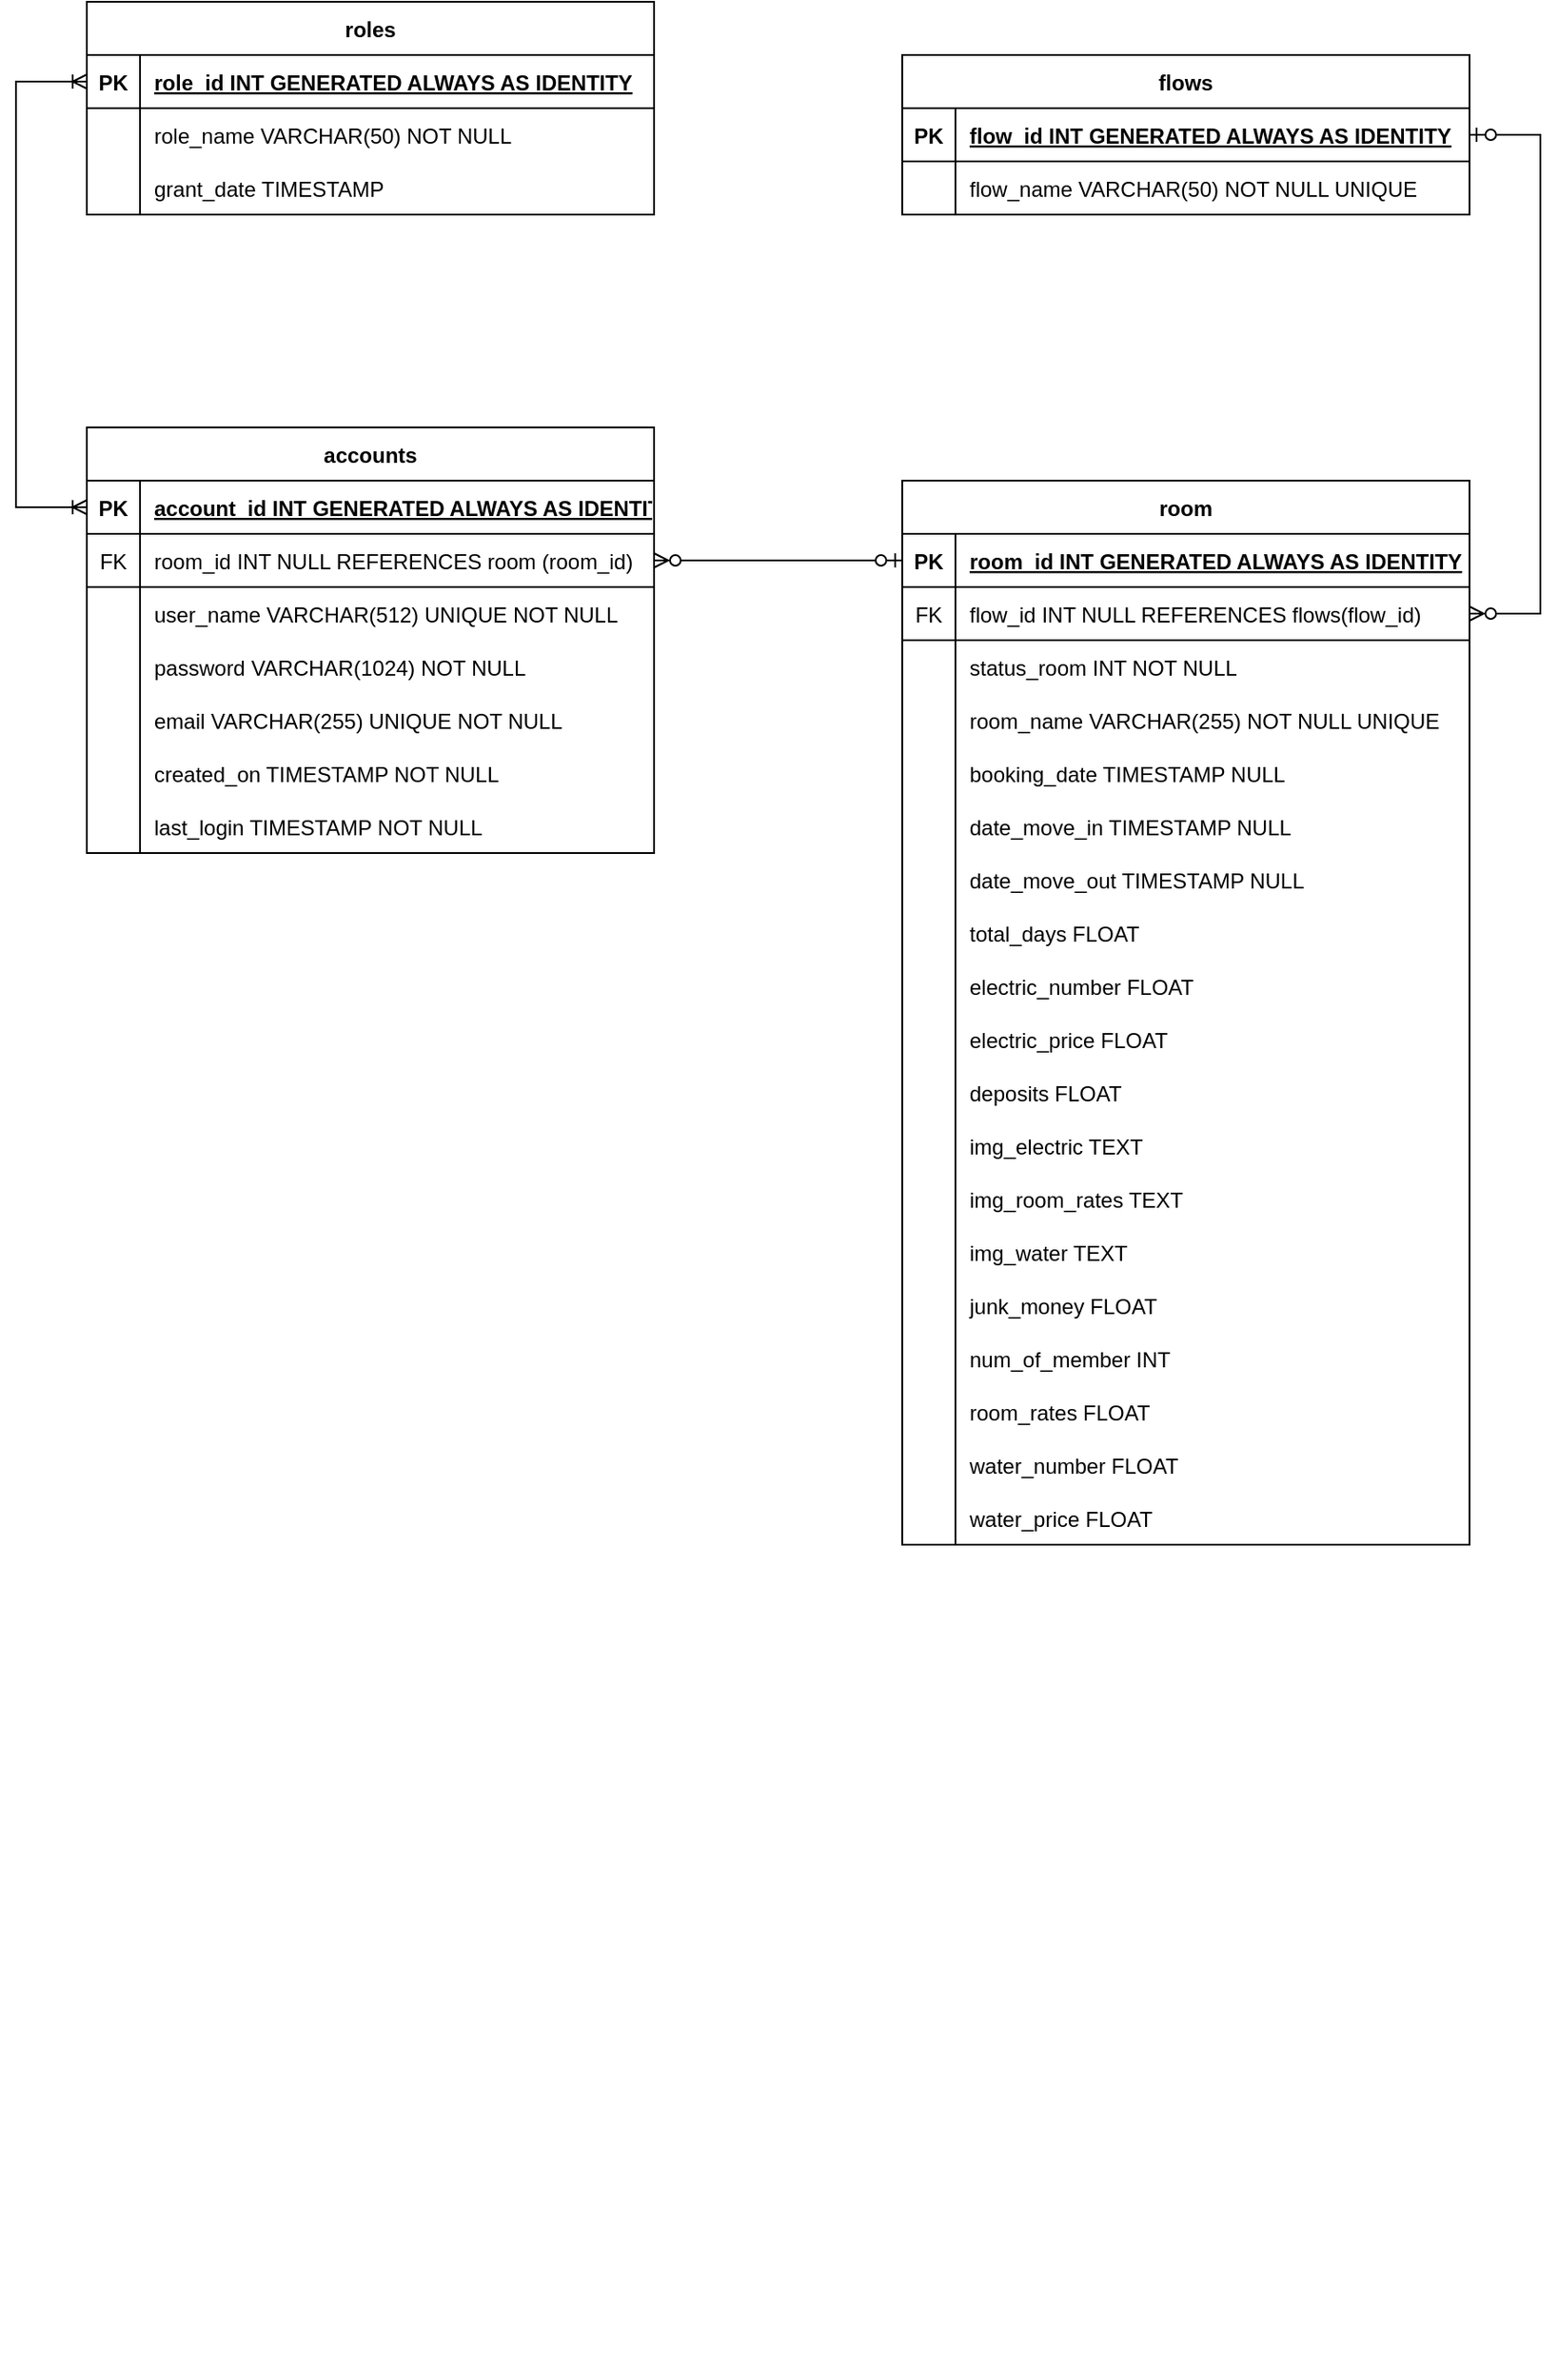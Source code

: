 <mxfile version="21.3.7" type="device" pages="2">
  <diagram name="databases" id="TzAQa-NILu_Yfy1bzgQJ">
    <mxGraphModel dx="2524" dy="1943" grid="1" gridSize="10" guides="1" tooltips="1" connect="1" arrows="1" fold="1" page="1" pageScale="1" pageWidth="850" pageHeight="1100" math="0" shadow="0">
      <root>
        <mxCell id="0" />
        <mxCell id="1" parent="0" />
        <mxCell id="bC0zhjqWyyqO718gE63J-9" value="" style="group" parent="1" vertex="1" connectable="0">
          <mxGeometry x="50" y="-160" width="210" height="430" as="geometry" />
        </mxCell>
        <mxCell id="v7u3kTak3ts7paZ74S9U-122" style="edgeStyle=orthogonalEdgeStyle;rounded=0;orthogonalLoop=1;jettySize=auto;html=1;exitX=0;exitY=0.5;exitDx=0;exitDy=0;startArrow=ERoneToMany;startFill=0;endArrow=ERmandOne;endFill=0;" parent="bC0zhjqWyyqO718gE63J-9" edge="1">
          <mxGeometry relative="1" as="geometry">
            <Array as="points">
              <mxPoint y="45" />
              <mxPoint y="420" />
            </Array>
            <mxPoint x="30" y="45" as="sourcePoint" />
          </mxGeometry>
        </mxCell>
        <mxCell id="n42r113-X6p7kZgY_KuU-107" style="edgeStyle=orthogonalEdgeStyle;rounded=0;orthogonalLoop=1;jettySize=auto;html=1;exitX=0;exitY=0.5;exitDx=0;exitDy=0;endArrow=ERzeroToMany;endFill=0;startArrow=ERzeroToOne;startFill=0;" parent="1" source="n42r113-X6p7kZgY_KuU-29" target="n42r113-X6p7kZgY_KuU-95" edge="1">
          <mxGeometry relative="1" as="geometry" />
        </mxCell>
        <mxCell id="n42r113-X6p7kZgY_KuU-108" value="" style="group" parent="1" vertex="1" connectable="0">
          <mxGeometry x="-340" y="-1070" width="360" height="480" as="geometry" />
        </mxCell>
        <mxCell id="n42r113-X6p7kZgY_KuU-15" value="roles" style="shape=table;startSize=30;container=1;collapsible=1;childLayout=tableLayout;fixedRows=1;rowLines=0;fontStyle=1;align=center;resizeLast=1;" parent="n42r113-X6p7kZgY_KuU-108" vertex="1">
          <mxGeometry x="40" width="320" height="120" as="geometry" />
        </mxCell>
        <mxCell id="n42r113-X6p7kZgY_KuU-16" value="" style="shape=tableRow;horizontal=0;startSize=0;swimlaneHead=0;swimlaneBody=0;fillColor=none;collapsible=0;dropTarget=0;points=[[0,0.5],[1,0.5]];portConstraint=eastwest;strokeColor=inherit;top=0;left=0;right=0;bottom=1;" parent="n42r113-X6p7kZgY_KuU-15" vertex="1">
          <mxGeometry y="30" width="320" height="30" as="geometry" />
        </mxCell>
        <mxCell id="n42r113-X6p7kZgY_KuU-17" value="PK" style="shape=partialRectangle;overflow=hidden;connectable=0;fillColor=none;strokeColor=inherit;top=0;left=0;bottom=0;right=0;fontStyle=1;" parent="n42r113-X6p7kZgY_KuU-16" vertex="1">
          <mxGeometry width="30" height="30" as="geometry">
            <mxRectangle width="30" height="30" as="alternateBounds" />
          </mxGeometry>
        </mxCell>
        <mxCell id="n42r113-X6p7kZgY_KuU-18" value="role_id INT  GENERATED ALWAYS AS IDENTITY" style="shape=partialRectangle;overflow=hidden;connectable=0;fillColor=none;align=left;strokeColor=inherit;top=0;left=0;bottom=0;right=0;spacingLeft=6;fontStyle=5;" parent="n42r113-X6p7kZgY_KuU-16" vertex="1">
          <mxGeometry x="30" width="290" height="30" as="geometry">
            <mxRectangle width="290" height="30" as="alternateBounds" />
          </mxGeometry>
        </mxCell>
        <mxCell id="n42r113-X6p7kZgY_KuU-19" value="" style="shape=tableRow;horizontal=0;startSize=0;swimlaneHead=0;swimlaneBody=0;fillColor=none;collapsible=0;dropTarget=0;points=[[0,0.5],[1,0.5]];portConstraint=eastwest;strokeColor=inherit;top=0;left=0;right=0;bottom=0;" parent="n42r113-X6p7kZgY_KuU-15" vertex="1">
          <mxGeometry y="60" width="320" height="30" as="geometry" />
        </mxCell>
        <mxCell id="n42r113-X6p7kZgY_KuU-20" value="" style="shape=partialRectangle;overflow=hidden;connectable=0;fillColor=none;strokeColor=inherit;top=0;left=0;bottom=0;right=0;" parent="n42r113-X6p7kZgY_KuU-19" vertex="1">
          <mxGeometry width="30" height="30" as="geometry">
            <mxRectangle width="30" height="30" as="alternateBounds" />
          </mxGeometry>
        </mxCell>
        <mxCell id="n42r113-X6p7kZgY_KuU-21" value="role_name VARCHAR(50) NOT NULL" style="shape=partialRectangle;overflow=hidden;connectable=0;fillColor=none;align=left;strokeColor=inherit;top=0;left=0;bottom=0;right=0;spacingLeft=6;" parent="n42r113-X6p7kZgY_KuU-19" vertex="1">
          <mxGeometry x="30" width="290" height="30" as="geometry">
            <mxRectangle width="290" height="30" as="alternateBounds" />
          </mxGeometry>
        </mxCell>
        <mxCell id="n42r113-X6p7kZgY_KuU-22" value="" style="shape=tableRow;horizontal=0;startSize=0;swimlaneHead=0;swimlaneBody=0;fillColor=none;collapsible=0;dropTarget=0;points=[[0,0.5],[1,0.5]];portConstraint=eastwest;strokeColor=inherit;top=0;left=0;right=0;bottom=0;" parent="n42r113-X6p7kZgY_KuU-15" vertex="1">
          <mxGeometry y="90" width="320" height="30" as="geometry" />
        </mxCell>
        <mxCell id="n42r113-X6p7kZgY_KuU-23" value="" style="shape=partialRectangle;overflow=hidden;connectable=0;fillColor=none;strokeColor=inherit;top=0;left=0;bottom=0;right=0;" parent="n42r113-X6p7kZgY_KuU-22" vertex="1">
          <mxGeometry width="30" height="30" as="geometry">
            <mxRectangle width="30" height="30" as="alternateBounds" />
          </mxGeometry>
        </mxCell>
        <mxCell id="n42r113-X6p7kZgY_KuU-24" value="grant_date TIMESTAMP" style="shape=partialRectangle;overflow=hidden;connectable=0;fillColor=none;align=left;strokeColor=inherit;top=0;left=0;bottom=0;right=0;spacingLeft=6;" parent="n42r113-X6p7kZgY_KuU-22" vertex="1">
          <mxGeometry x="30" width="290" height="30" as="geometry">
            <mxRectangle width="290" height="30" as="alternateBounds" />
          </mxGeometry>
        </mxCell>
        <mxCell id="n42r113-X6p7kZgY_KuU-68" value="accounts" style="shape=table;startSize=30;container=1;collapsible=1;childLayout=tableLayout;fixedRows=1;rowLines=0;fontStyle=1;align=center;resizeLast=1;" parent="n42r113-X6p7kZgY_KuU-108" vertex="1">
          <mxGeometry x="40" y="240" width="320" height="240" as="geometry" />
        </mxCell>
        <mxCell id="n42r113-X6p7kZgY_KuU-75" value="" style="shape=tableRow;horizontal=0;startSize=0;swimlaneHead=0;swimlaneBody=0;fillColor=none;collapsible=0;dropTarget=0;points=[[0,0.5],[1,0.5]];portConstraint=eastwest;strokeColor=inherit;top=0;left=0;right=0;bottom=1;" parent="n42r113-X6p7kZgY_KuU-68" vertex="1">
          <mxGeometry y="30" width="320" height="30" as="geometry" />
        </mxCell>
        <mxCell id="n42r113-X6p7kZgY_KuU-76" value="PK" style="shape=partialRectangle;overflow=hidden;connectable=0;fillColor=none;strokeColor=inherit;top=0;left=0;bottom=0;right=0;fontStyle=1;" parent="n42r113-X6p7kZgY_KuU-75" vertex="1">
          <mxGeometry width="30" height="30" as="geometry">
            <mxRectangle width="30" height="30" as="alternateBounds" />
          </mxGeometry>
        </mxCell>
        <mxCell id="n42r113-X6p7kZgY_KuU-77" value="account_id INT  GENERATED ALWAYS AS IDENTITY" style="shape=partialRectangle;overflow=hidden;connectable=0;fillColor=none;align=left;strokeColor=inherit;top=0;left=0;bottom=0;right=0;spacingLeft=6;fontStyle=5;" parent="n42r113-X6p7kZgY_KuU-75" vertex="1">
          <mxGeometry x="30" width="290" height="30" as="geometry">
            <mxRectangle width="290" height="30" as="alternateBounds" />
          </mxGeometry>
        </mxCell>
        <mxCell id="n42r113-X6p7kZgY_KuU-95" value="" style="shape=tableRow;horizontal=0;startSize=0;swimlaneHead=0;swimlaneBody=0;fillColor=none;collapsible=0;dropTarget=0;points=[[0,0.5],[1,0.5]];portConstraint=eastwest;strokeColor=inherit;top=0;left=0;right=0;bottom=1;" parent="n42r113-X6p7kZgY_KuU-68" vertex="1">
          <mxGeometry y="60" width="320" height="30" as="geometry" />
        </mxCell>
        <mxCell id="n42r113-X6p7kZgY_KuU-96" value="FK" style="shape=partialRectangle;overflow=hidden;connectable=0;fillColor=none;strokeColor=inherit;top=0;left=0;bottom=0;right=0;fontStyle=0;" parent="n42r113-X6p7kZgY_KuU-95" vertex="1">
          <mxGeometry width="30" height="30" as="geometry">
            <mxRectangle width="30" height="30" as="alternateBounds" />
          </mxGeometry>
        </mxCell>
        <mxCell id="n42r113-X6p7kZgY_KuU-97" value="room_id INT NULL REFERENCES room (room_id)" style="shape=partialRectangle;overflow=hidden;connectable=0;fillColor=none;align=left;strokeColor=inherit;top=0;left=0;bottom=0;right=0;spacingLeft=6;fontStyle=0;" parent="n42r113-X6p7kZgY_KuU-95" vertex="1">
          <mxGeometry x="30" width="290" height="30" as="geometry">
            <mxRectangle width="290" height="30" as="alternateBounds" />
          </mxGeometry>
        </mxCell>
        <mxCell id="n42r113-X6p7kZgY_KuU-78" value="" style="shape=tableRow;horizontal=0;startSize=0;swimlaneHead=0;swimlaneBody=0;fillColor=none;collapsible=0;dropTarget=0;points=[[0,0.5],[1,0.5]];portConstraint=eastwest;strokeColor=inherit;top=0;left=0;right=0;bottom=0;" parent="n42r113-X6p7kZgY_KuU-68" vertex="1">
          <mxGeometry y="90" width="320" height="30" as="geometry" />
        </mxCell>
        <mxCell id="n42r113-X6p7kZgY_KuU-79" value="" style="shape=partialRectangle;overflow=hidden;connectable=0;fillColor=none;strokeColor=inherit;top=0;left=0;bottom=0;right=0;" parent="n42r113-X6p7kZgY_KuU-78" vertex="1">
          <mxGeometry width="30" height="30" as="geometry">
            <mxRectangle width="30" height="30" as="alternateBounds" />
          </mxGeometry>
        </mxCell>
        <mxCell id="n42r113-X6p7kZgY_KuU-80" value="user_name VARCHAR(512) UNIQUE NOT NULL" style="shape=partialRectangle;overflow=hidden;connectable=0;fillColor=none;align=left;strokeColor=inherit;top=0;left=0;bottom=0;right=0;spacingLeft=6;" parent="n42r113-X6p7kZgY_KuU-78" vertex="1">
          <mxGeometry x="30" width="290" height="30" as="geometry">
            <mxRectangle width="290" height="30" as="alternateBounds" />
          </mxGeometry>
        </mxCell>
        <mxCell id="n42r113-X6p7kZgY_KuU-81" value="" style="shape=tableRow;horizontal=0;startSize=0;swimlaneHead=0;swimlaneBody=0;fillColor=none;collapsible=0;dropTarget=0;points=[[0,0.5],[1,0.5]];portConstraint=eastwest;strokeColor=inherit;top=0;left=0;right=0;bottom=0;" parent="n42r113-X6p7kZgY_KuU-68" vertex="1">
          <mxGeometry y="120" width="320" height="30" as="geometry" />
        </mxCell>
        <mxCell id="n42r113-X6p7kZgY_KuU-82" value="" style="shape=partialRectangle;overflow=hidden;connectable=0;fillColor=none;strokeColor=inherit;top=0;left=0;bottom=0;right=0;" parent="n42r113-X6p7kZgY_KuU-81" vertex="1">
          <mxGeometry width="30" height="30" as="geometry">
            <mxRectangle width="30" height="30" as="alternateBounds" />
          </mxGeometry>
        </mxCell>
        <mxCell id="n42r113-X6p7kZgY_KuU-83" value="password VARCHAR(1024) NOT NULL" style="shape=partialRectangle;overflow=hidden;connectable=0;fillColor=none;align=left;strokeColor=inherit;top=0;left=0;bottom=0;right=0;spacingLeft=6;" parent="n42r113-X6p7kZgY_KuU-81" vertex="1">
          <mxGeometry x="30" width="290" height="30" as="geometry">
            <mxRectangle width="290" height="30" as="alternateBounds" />
          </mxGeometry>
        </mxCell>
        <mxCell id="n42r113-X6p7kZgY_KuU-84" value="" style="shape=tableRow;horizontal=0;startSize=0;swimlaneHead=0;swimlaneBody=0;fillColor=none;collapsible=0;dropTarget=0;points=[[0,0.5],[1,0.5]];portConstraint=eastwest;strokeColor=inherit;top=0;left=0;right=0;bottom=0;" parent="n42r113-X6p7kZgY_KuU-68" vertex="1">
          <mxGeometry y="150" width="320" height="30" as="geometry" />
        </mxCell>
        <mxCell id="n42r113-X6p7kZgY_KuU-85" value="" style="shape=partialRectangle;overflow=hidden;connectable=0;fillColor=none;strokeColor=inherit;top=0;left=0;bottom=0;right=0;" parent="n42r113-X6p7kZgY_KuU-84" vertex="1">
          <mxGeometry width="30" height="30" as="geometry">
            <mxRectangle width="30" height="30" as="alternateBounds" />
          </mxGeometry>
        </mxCell>
        <mxCell id="n42r113-X6p7kZgY_KuU-86" value="email VARCHAR(255) UNIQUE NOT NULL" style="shape=partialRectangle;overflow=hidden;connectable=0;fillColor=none;align=left;strokeColor=inherit;top=0;left=0;bottom=0;right=0;spacingLeft=6;" parent="n42r113-X6p7kZgY_KuU-84" vertex="1">
          <mxGeometry x="30" width="290" height="30" as="geometry">
            <mxRectangle width="290" height="30" as="alternateBounds" />
          </mxGeometry>
        </mxCell>
        <mxCell id="n42r113-X6p7kZgY_KuU-87" value="" style="shape=tableRow;horizontal=0;startSize=0;swimlaneHead=0;swimlaneBody=0;fillColor=none;collapsible=0;dropTarget=0;points=[[0,0.5],[1,0.5]];portConstraint=eastwest;strokeColor=inherit;top=0;left=0;right=0;bottom=0;" parent="n42r113-X6p7kZgY_KuU-68" vertex="1">
          <mxGeometry y="180" width="320" height="30" as="geometry" />
        </mxCell>
        <mxCell id="n42r113-X6p7kZgY_KuU-88" value="" style="shape=partialRectangle;overflow=hidden;connectable=0;fillColor=none;strokeColor=inherit;top=0;left=0;bottom=0;right=0;" parent="n42r113-X6p7kZgY_KuU-87" vertex="1">
          <mxGeometry width="30" height="30" as="geometry">
            <mxRectangle width="30" height="30" as="alternateBounds" />
          </mxGeometry>
        </mxCell>
        <mxCell id="n42r113-X6p7kZgY_KuU-89" value="created_on TIMESTAMP NOT NULL" style="shape=partialRectangle;overflow=hidden;connectable=0;fillColor=none;align=left;strokeColor=inherit;top=0;left=0;bottom=0;right=0;spacingLeft=6;" parent="n42r113-X6p7kZgY_KuU-87" vertex="1">
          <mxGeometry x="30" width="290" height="30" as="geometry">
            <mxRectangle width="290" height="30" as="alternateBounds" />
          </mxGeometry>
        </mxCell>
        <mxCell id="n42r113-X6p7kZgY_KuU-90" value="" style="shape=tableRow;horizontal=0;startSize=0;swimlaneHead=0;swimlaneBody=0;fillColor=none;collapsible=0;dropTarget=0;points=[[0,0.5],[1,0.5]];portConstraint=eastwest;strokeColor=inherit;top=0;left=0;right=0;bottom=0;" parent="n42r113-X6p7kZgY_KuU-68" vertex="1">
          <mxGeometry y="210" width="320" height="30" as="geometry" />
        </mxCell>
        <mxCell id="n42r113-X6p7kZgY_KuU-91" value="" style="shape=partialRectangle;overflow=hidden;connectable=0;fillColor=none;strokeColor=inherit;top=0;left=0;bottom=0;right=0;" parent="n42r113-X6p7kZgY_KuU-90" vertex="1">
          <mxGeometry width="30" height="30" as="geometry">
            <mxRectangle width="30" height="30" as="alternateBounds" />
          </mxGeometry>
        </mxCell>
        <mxCell id="n42r113-X6p7kZgY_KuU-92" value="last_login TIMESTAMP NOT NULL" style="shape=partialRectangle;overflow=hidden;connectable=0;fillColor=none;align=left;strokeColor=inherit;top=0;left=0;bottom=0;right=0;spacingLeft=6;" parent="n42r113-X6p7kZgY_KuU-90" vertex="1">
          <mxGeometry x="30" width="290" height="30" as="geometry">
            <mxRectangle width="290" height="30" as="alternateBounds" />
          </mxGeometry>
        </mxCell>
        <mxCell id="n42r113-X6p7kZgY_KuU-104" style="edgeStyle=orthogonalEdgeStyle;rounded=0;orthogonalLoop=1;jettySize=auto;html=1;exitX=0;exitY=0.5;exitDx=0;exitDy=0;entryX=0;entryY=0.5;entryDx=0;entryDy=0;startArrow=ERoneToMany;startFill=0;endArrow=ERoneToMany;endFill=0;" parent="n42r113-X6p7kZgY_KuU-108" source="n42r113-X6p7kZgY_KuU-16" target="n42r113-X6p7kZgY_KuU-75" edge="1">
          <mxGeometry relative="1" as="geometry">
            <Array as="points">
              <mxPoint y="45" />
              <mxPoint y="285" />
            </Array>
          </mxGeometry>
        </mxCell>
        <mxCell id="n42r113-X6p7kZgY_KuU-111" value="" style="group" parent="1" vertex="1" connectable="0">
          <mxGeometry x="160" y="-1040" width="360" height="690" as="geometry" />
        </mxCell>
        <mxCell id="n42r113-X6p7kZgY_KuU-8" value="flows" style="shape=table;startSize=30;container=1;collapsible=1;childLayout=tableLayout;fixedRows=1;rowLines=0;fontStyle=1;align=center;resizeLast=1;" parent="n42r113-X6p7kZgY_KuU-111" vertex="1">
          <mxGeometry width="320" height="90" as="geometry" />
        </mxCell>
        <mxCell id="n42r113-X6p7kZgY_KuU-9" value="" style="shape=tableRow;horizontal=0;startSize=0;swimlaneHead=0;swimlaneBody=0;fillColor=none;collapsible=0;dropTarget=0;points=[[0,0.5],[1,0.5]];portConstraint=eastwest;strokeColor=inherit;top=0;left=0;right=0;bottom=1;" parent="n42r113-X6p7kZgY_KuU-8" vertex="1">
          <mxGeometry y="30" width="320" height="30" as="geometry" />
        </mxCell>
        <mxCell id="n42r113-X6p7kZgY_KuU-10" value="PK" style="shape=partialRectangle;overflow=hidden;connectable=0;fillColor=none;strokeColor=inherit;top=0;left=0;bottom=0;right=0;fontStyle=1;" parent="n42r113-X6p7kZgY_KuU-9" vertex="1">
          <mxGeometry width="30" height="30" as="geometry">
            <mxRectangle width="30" height="30" as="alternateBounds" />
          </mxGeometry>
        </mxCell>
        <mxCell id="n42r113-X6p7kZgY_KuU-11" value="flow_id INT  GENERATED ALWAYS AS IDENTITY" style="shape=partialRectangle;overflow=hidden;connectable=0;fillColor=none;align=left;strokeColor=inherit;top=0;left=0;bottom=0;right=0;spacingLeft=6;fontStyle=5;" parent="n42r113-X6p7kZgY_KuU-9" vertex="1">
          <mxGeometry x="30" width="290" height="30" as="geometry">
            <mxRectangle width="290" height="30" as="alternateBounds" />
          </mxGeometry>
        </mxCell>
        <mxCell id="n42r113-X6p7kZgY_KuU-12" value="" style="shape=tableRow;horizontal=0;startSize=0;swimlaneHead=0;swimlaneBody=0;fillColor=none;collapsible=0;dropTarget=0;points=[[0,0.5],[1,0.5]];portConstraint=eastwest;strokeColor=inherit;top=0;left=0;right=0;bottom=0;" parent="n42r113-X6p7kZgY_KuU-8" vertex="1">
          <mxGeometry y="60" width="320" height="30" as="geometry" />
        </mxCell>
        <mxCell id="n42r113-X6p7kZgY_KuU-13" value="" style="shape=partialRectangle;overflow=hidden;connectable=0;fillColor=none;strokeColor=inherit;top=0;left=0;bottom=0;right=0;" parent="n42r113-X6p7kZgY_KuU-12" vertex="1">
          <mxGeometry width="30" height="30" as="geometry">
            <mxRectangle width="30" height="30" as="alternateBounds" />
          </mxGeometry>
        </mxCell>
        <mxCell id="n42r113-X6p7kZgY_KuU-14" value="flow_name VARCHAR(50) NOT NULL UNIQUE" style="shape=partialRectangle;overflow=hidden;connectable=0;fillColor=none;align=left;strokeColor=inherit;top=0;left=0;bottom=0;right=0;spacingLeft=6;" parent="n42r113-X6p7kZgY_KuU-12" vertex="1">
          <mxGeometry x="30" width="290" height="30" as="geometry">
            <mxRectangle width="290" height="30" as="alternateBounds" />
          </mxGeometry>
        </mxCell>
        <mxCell id="n42r113-X6p7kZgY_KuU-25" value="room" style="shape=table;startSize=30;container=1;collapsible=1;childLayout=tableLayout;fixedRows=1;rowLines=0;fontStyle=1;align=center;resizeLast=1;" parent="n42r113-X6p7kZgY_KuU-111" vertex="1">
          <mxGeometry y="240" width="320" height="600" as="geometry" />
        </mxCell>
        <mxCell id="n42r113-X6p7kZgY_KuU-29" value="" style="shape=tableRow;horizontal=0;startSize=0;swimlaneHead=0;swimlaneBody=0;fillColor=none;collapsible=0;dropTarget=0;points=[[0,0.5],[1,0.5]];portConstraint=eastwest;strokeColor=inherit;top=0;left=0;right=0;bottom=1;" parent="n42r113-X6p7kZgY_KuU-25" vertex="1">
          <mxGeometry y="30" width="320" height="30" as="geometry" />
        </mxCell>
        <mxCell id="n42r113-X6p7kZgY_KuU-30" value="PK" style="shape=partialRectangle;overflow=hidden;connectable=0;fillColor=none;strokeColor=inherit;top=0;left=0;bottom=0;right=0;fontStyle=1;" parent="n42r113-X6p7kZgY_KuU-29" vertex="1">
          <mxGeometry width="30" height="30" as="geometry">
            <mxRectangle width="30" height="30" as="alternateBounds" />
          </mxGeometry>
        </mxCell>
        <mxCell id="n42r113-X6p7kZgY_KuU-31" value="room_id INT  GENERATED ALWAYS AS IDENTITY" style="shape=partialRectangle;overflow=hidden;connectable=0;fillColor=none;align=left;strokeColor=inherit;top=0;left=0;bottom=0;right=0;spacingLeft=6;fontStyle=5;" parent="n42r113-X6p7kZgY_KuU-29" vertex="1">
          <mxGeometry x="30" width="290" height="30" as="geometry">
            <mxRectangle width="290" height="30" as="alternateBounds" />
          </mxGeometry>
        </mxCell>
        <mxCell id="n42r113-X6p7kZgY_KuU-101" value="" style="shape=tableRow;horizontal=0;startSize=0;swimlaneHead=0;swimlaneBody=0;fillColor=none;collapsible=0;dropTarget=0;points=[[0,0.5],[1,0.5]];portConstraint=eastwest;strokeColor=inherit;top=0;left=0;right=0;bottom=1;" parent="n42r113-X6p7kZgY_KuU-25" vertex="1">
          <mxGeometry y="60" width="320" height="30" as="geometry" />
        </mxCell>
        <mxCell id="n42r113-X6p7kZgY_KuU-102" value="FK" style="shape=partialRectangle;overflow=hidden;connectable=0;fillColor=none;strokeColor=inherit;top=0;left=0;bottom=0;right=0;fontStyle=0;" parent="n42r113-X6p7kZgY_KuU-101" vertex="1">
          <mxGeometry width="30" height="30" as="geometry">
            <mxRectangle width="30" height="30" as="alternateBounds" />
          </mxGeometry>
        </mxCell>
        <mxCell id="n42r113-X6p7kZgY_KuU-103" value="flow_id INT NULL REFERENCES flows(flow_id)" style="shape=partialRectangle;overflow=hidden;connectable=0;fillColor=none;align=left;strokeColor=inherit;top=0;left=0;bottom=0;right=0;spacingLeft=6;fontStyle=0;" parent="n42r113-X6p7kZgY_KuU-101" vertex="1">
          <mxGeometry x="30" width="290" height="30" as="geometry">
            <mxRectangle width="290" height="30" as="alternateBounds" />
          </mxGeometry>
        </mxCell>
        <mxCell id="n42r113-X6p7kZgY_KuU-32" value="" style="shape=tableRow;horizontal=0;startSize=0;swimlaneHead=0;swimlaneBody=0;fillColor=none;collapsible=0;dropTarget=0;points=[[0,0.5],[1,0.5]];portConstraint=eastwest;strokeColor=inherit;top=0;left=0;right=0;bottom=0;" parent="n42r113-X6p7kZgY_KuU-25" vertex="1">
          <mxGeometry y="90" width="320" height="30" as="geometry" />
        </mxCell>
        <mxCell id="n42r113-X6p7kZgY_KuU-33" value="" style="shape=partialRectangle;overflow=hidden;connectable=0;fillColor=none;strokeColor=inherit;top=0;left=0;bottom=0;right=0;" parent="n42r113-X6p7kZgY_KuU-32" vertex="1">
          <mxGeometry width="30" height="30" as="geometry">
            <mxRectangle width="30" height="30" as="alternateBounds" />
          </mxGeometry>
        </mxCell>
        <mxCell id="n42r113-X6p7kZgY_KuU-34" value="status_room INT NOT NULL" style="shape=partialRectangle;overflow=hidden;connectable=0;fillColor=none;align=left;strokeColor=inherit;top=0;left=0;bottom=0;right=0;spacingLeft=6;" parent="n42r113-X6p7kZgY_KuU-32" vertex="1">
          <mxGeometry x="30" width="290" height="30" as="geometry">
            <mxRectangle width="290" height="30" as="alternateBounds" />
          </mxGeometry>
        </mxCell>
        <mxCell id="XamEE2_Ijo0PEIDURvpw-1" value="" style="shape=tableRow;horizontal=0;startSize=0;swimlaneHead=0;swimlaneBody=0;fillColor=none;collapsible=0;dropTarget=0;points=[[0,0.5],[1,0.5]];portConstraint=eastwest;strokeColor=inherit;top=0;left=0;right=0;bottom=0;" parent="n42r113-X6p7kZgY_KuU-25" vertex="1">
          <mxGeometry y="120" width="320" height="30" as="geometry" />
        </mxCell>
        <mxCell id="XamEE2_Ijo0PEIDURvpw-2" value="" style="shape=partialRectangle;overflow=hidden;connectable=0;fillColor=none;strokeColor=inherit;top=0;left=0;bottom=0;right=0;" parent="XamEE2_Ijo0PEIDURvpw-1" vertex="1">
          <mxGeometry width="30" height="30" as="geometry">
            <mxRectangle width="30" height="30" as="alternateBounds" />
          </mxGeometry>
        </mxCell>
        <mxCell id="XamEE2_Ijo0PEIDURvpw-3" value="room_name VARCHAR(255) NOT NULL UNIQUE" style="shape=partialRectangle;overflow=hidden;connectable=0;fillColor=none;align=left;strokeColor=inherit;top=0;left=0;bottom=0;right=0;spacingLeft=6;" parent="XamEE2_Ijo0PEIDURvpw-1" vertex="1">
          <mxGeometry x="30" width="290" height="30" as="geometry">
            <mxRectangle width="290" height="30" as="alternateBounds" />
          </mxGeometry>
        </mxCell>
        <mxCell id="n42r113-X6p7kZgY_KuU-35" value="" style="shape=tableRow;horizontal=0;startSize=0;swimlaneHead=0;swimlaneBody=0;fillColor=none;collapsible=0;dropTarget=0;points=[[0,0.5],[1,0.5]];portConstraint=eastwest;strokeColor=inherit;top=0;left=0;right=0;bottom=0;" parent="n42r113-X6p7kZgY_KuU-25" vertex="1">
          <mxGeometry y="150" width="320" height="30" as="geometry" />
        </mxCell>
        <mxCell id="n42r113-X6p7kZgY_KuU-36" value="" style="shape=partialRectangle;overflow=hidden;connectable=0;fillColor=none;strokeColor=inherit;top=0;left=0;bottom=0;right=0;" parent="n42r113-X6p7kZgY_KuU-35" vertex="1">
          <mxGeometry width="30" height="30" as="geometry">
            <mxRectangle width="30" height="30" as="alternateBounds" />
          </mxGeometry>
        </mxCell>
        <mxCell id="n42r113-X6p7kZgY_KuU-37" value="booking_date TIMESTAMP NULL" style="shape=partialRectangle;overflow=hidden;connectable=0;fillColor=none;align=left;strokeColor=inherit;top=0;left=0;bottom=0;right=0;spacingLeft=6;" parent="n42r113-X6p7kZgY_KuU-35" vertex="1">
          <mxGeometry x="30" width="290" height="30" as="geometry">
            <mxRectangle width="290" height="30" as="alternateBounds" />
          </mxGeometry>
        </mxCell>
        <mxCell id="n42r113-X6p7kZgY_KuU-38" value="" style="shape=tableRow;horizontal=0;startSize=0;swimlaneHead=0;swimlaneBody=0;fillColor=none;collapsible=0;dropTarget=0;points=[[0,0.5],[1,0.5]];portConstraint=eastwest;strokeColor=inherit;top=0;left=0;right=0;bottom=0;" parent="n42r113-X6p7kZgY_KuU-25" vertex="1">
          <mxGeometry y="180" width="320" height="30" as="geometry" />
        </mxCell>
        <mxCell id="n42r113-X6p7kZgY_KuU-39" value="" style="shape=partialRectangle;overflow=hidden;connectable=0;fillColor=none;strokeColor=inherit;top=0;left=0;bottom=0;right=0;" parent="n42r113-X6p7kZgY_KuU-38" vertex="1">
          <mxGeometry width="30" height="30" as="geometry">
            <mxRectangle width="30" height="30" as="alternateBounds" />
          </mxGeometry>
        </mxCell>
        <mxCell id="n42r113-X6p7kZgY_KuU-40" value="date_move_in TIMESTAMP NULL" style="shape=partialRectangle;overflow=hidden;connectable=0;fillColor=none;align=left;strokeColor=inherit;top=0;left=0;bottom=0;right=0;spacingLeft=6;" parent="n42r113-X6p7kZgY_KuU-38" vertex="1">
          <mxGeometry x="30" width="290" height="30" as="geometry">
            <mxRectangle width="290" height="30" as="alternateBounds" />
          </mxGeometry>
        </mxCell>
        <mxCell id="XamEE2_Ijo0PEIDURvpw-4" value="" style="shape=tableRow;horizontal=0;startSize=0;swimlaneHead=0;swimlaneBody=0;fillColor=none;collapsible=0;dropTarget=0;points=[[0,0.5],[1,0.5]];portConstraint=eastwest;strokeColor=inherit;top=0;left=0;right=0;bottom=0;" parent="n42r113-X6p7kZgY_KuU-25" vertex="1">
          <mxGeometry y="210" width="320" height="30" as="geometry" />
        </mxCell>
        <mxCell id="XamEE2_Ijo0PEIDURvpw-5" value="" style="shape=partialRectangle;overflow=hidden;connectable=0;fillColor=none;strokeColor=inherit;top=0;left=0;bottom=0;right=0;" parent="XamEE2_Ijo0PEIDURvpw-4" vertex="1">
          <mxGeometry width="30" height="30" as="geometry">
            <mxRectangle width="30" height="30" as="alternateBounds" />
          </mxGeometry>
        </mxCell>
        <mxCell id="XamEE2_Ijo0PEIDURvpw-6" value="date_move_out TIMESTAMP NULL" style="shape=partialRectangle;overflow=hidden;connectable=0;fillColor=none;align=left;strokeColor=inherit;top=0;left=0;bottom=0;right=0;spacingLeft=6;" parent="XamEE2_Ijo0PEIDURvpw-4" vertex="1">
          <mxGeometry x="30" width="290" height="30" as="geometry">
            <mxRectangle width="290" height="30" as="alternateBounds" />
          </mxGeometry>
        </mxCell>
        <mxCell id="XamEE2_Ijo0PEIDURvpw-7" value="" style="shape=tableRow;horizontal=0;startSize=0;swimlaneHead=0;swimlaneBody=0;fillColor=none;collapsible=0;dropTarget=0;points=[[0,0.5],[1,0.5]];portConstraint=eastwest;strokeColor=inherit;top=0;left=0;right=0;bottom=0;" parent="n42r113-X6p7kZgY_KuU-25" vertex="1">
          <mxGeometry y="240" width="320" height="30" as="geometry" />
        </mxCell>
        <mxCell id="XamEE2_Ijo0PEIDURvpw-8" value="" style="shape=partialRectangle;overflow=hidden;connectable=0;fillColor=none;strokeColor=inherit;top=0;left=0;bottom=0;right=0;" parent="XamEE2_Ijo0PEIDURvpw-7" vertex="1">
          <mxGeometry width="30" height="30" as="geometry">
            <mxRectangle width="30" height="30" as="alternateBounds" />
          </mxGeometry>
        </mxCell>
        <mxCell id="XamEE2_Ijo0PEIDURvpw-9" value="total_days FLOAT" style="shape=partialRectangle;overflow=hidden;connectable=0;fillColor=none;align=left;strokeColor=inherit;top=0;left=0;bottom=0;right=0;spacingLeft=6;" parent="XamEE2_Ijo0PEIDURvpw-7" vertex="1">
          <mxGeometry x="30" width="290" height="30" as="geometry">
            <mxRectangle width="290" height="30" as="alternateBounds" />
          </mxGeometry>
        </mxCell>
        <mxCell id="n42r113-X6p7kZgY_KuU-41" value="" style="shape=tableRow;horizontal=0;startSize=0;swimlaneHead=0;swimlaneBody=0;fillColor=none;collapsible=0;dropTarget=0;points=[[0,0.5],[1,0.5]];portConstraint=eastwest;strokeColor=inherit;top=0;left=0;right=0;bottom=0;" parent="n42r113-X6p7kZgY_KuU-25" vertex="1">
          <mxGeometry y="270" width="320" height="30" as="geometry" />
        </mxCell>
        <mxCell id="n42r113-X6p7kZgY_KuU-42" value="" style="shape=partialRectangle;overflow=hidden;connectable=0;fillColor=none;strokeColor=inherit;top=0;left=0;bottom=0;right=0;" parent="n42r113-X6p7kZgY_KuU-41" vertex="1">
          <mxGeometry width="30" height="30" as="geometry">
            <mxRectangle width="30" height="30" as="alternateBounds" />
          </mxGeometry>
        </mxCell>
        <mxCell id="n42r113-X6p7kZgY_KuU-43" value="electric_number FLOAT" style="shape=partialRectangle;overflow=hidden;connectable=0;fillColor=none;align=left;strokeColor=inherit;top=0;left=0;bottom=0;right=0;spacingLeft=6;" parent="n42r113-X6p7kZgY_KuU-41" vertex="1">
          <mxGeometry x="30" width="290" height="30" as="geometry">
            <mxRectangle width="290" height="30" as="alternateBounds" />
          </mxGeometry>
        </mxCell>
        <mxCell id="XamEE2_Ijo0PEIDURvpw-10" value="" style="shape=tableRow;horizontal=0;startSize=0;swimlaneHead=0;swimlaneBody=0;fillColor=none;collapsible=0;dropTarget=0;points=[[0,0.5],[1,0.5]];portConstraint=eastwest;strokeColor=inherit;top=0;left=0;right=0;bottom=0;" parent="n42r113-X6p7kZgY_KuU-25" vertex="1">
          <mxGeometry y="300" width="320" height="30" as="geometry" />
        </mxCell>
        <mxCell id="XamEE2_Ijo0PEIDURvpw-11" value="" style="shape=partialRectangle;overflow=hidden;connectable=0;fillColor=none;strokeColor=inherit;top=0;left=0;bottom=0;right=0;" parent="XamEE2_Ijo0PEIDURvpw-10" vertex="1">
          <mxGeometry width="30" height="30" as="geometry">
            <mxRectangle width="30" height="30" as="alternateBounds" />
          </mxGeometry>
        </mxCell>
        <mxCell id="XamEE2_Ijo0PEIDURvpw-12" value="electric_price FLOAT" style="shape=partialRectangle;overflow=hidden;connectable=0;fillColor=none;align=left;strokeColor=inherit;top=0;left=0;bottom=0;right=0;spacingLeft=6;" parent="XamEE2_Ijo0PEIDURvpw-10" vertex="1">
          <mxGeometry x="30" width="290" height="30" as="geometry">
            <mxRectangle width="290" height="30" as="alternateBounds" />
          </mxGeometry>
        </mxCell>
        <mxCell id="n42r113-X6p7kZgY_KuU-44" value="" style="shape=tableRow;horizontal=0;startSize=0;swimlaneHead=0;swimlaneBody=0;fillColor=none;collapsible=0;dropTarget=0;points=[[0,0.5],[1,0.5]];portConstraint=eastwest;strokeColor=inherit;top=0;left=0;right=0;bottom=0;" parent="n42r113-X6p7kZgY_KuU-25" vertex="1">
          <mxGeometry y="330" width="320" height="30" as="geometry" />
        </mxCell>
        <mxCell id="n42r113-X6p7kZgY_KuU-45" value="" style="shape=partialRectangle;overflow=hidden;connectable=0;fillColor=none;strokeColor=inherit;top=0;left=0;bottom=0;right=0;" parent="n42r113-X6p7kZgY_KuU-44" vertex="1">
          <mxGeometry width="30" height="30" as="geometry">
            <mxRectangle width="30" height="30" as="alternateBounds" />
          </mxGeometry>
        </mxCell>
        <mxCell id="n42r113-X6p7kZgY_KuU-46" value="deposits FLOAT" style="shape=partialRectangle;overflow=hidden;connectable=0;fillColor=none;align=left;strokeColor=inherit;top=0;left=0;bottom=0;right=0;spacingLeft=6;" parent="n42r113-X6p7kZgY_KuU-44" vertex="1">
          <mxGeometry x="30" width="290" height="30" as="geometry">
            <mxRectangle width="290" height="30" as="alternateBounds" />
          </mxGeometry>
        </mxCell>
        <mxCell id="n42r113-X6p7kZgY_KuU-47" value="" style="shape=tableRow;horizontal=0;startSize=0;swimlaneHead=0;swimlaneBody=0;fillColor=none;collapsible=0;dropTarget=0;points=[[0,0.5],[1,0.5]];portConstraint=eastwest;strokeColor=inherit;top=0;left=0;right=0;bottom=0;" parent="n42r113-X6p7kZgY_KuU-25" vertex="1">
          <mxGeometry y="360" width="320" height="30" as="geometry" />
        </mxCell>
        <mxCell id="n42r113-X6p7kZgY_KuU-48" value="" style="shape=partialRectangle;overflow=hidden;connectable=0;fillColor=none;strokeColor=inherit;top=0;left=0;bottom=0;right=0;" parent="n42r113-X6p7kZgY_KuU-47" vertex="1">
          <mxGeometry width="30" height="30" as="geometry">
            <mxRectangle width="30" height="30" as="alternateBounds" />
          </mxGeometry>
        </mxCell>
        <mxCell id="n42r113-X6p7kZgY_KuU-49" value="img_electric TEXT" style="shape=partialRectangle;overflow=hidden;connectable=0;fillColor=none;align=left;strokeColor=inherit;top=0;left=0;bottom=0;right=0;spacingLeft=6;" parent="n42r113-X6p7kZgY_KuU-47" vertex="1">
          <mxGeometry x="30" width="290" height="30" as="geometry">
            <mxRectangle width="290" height="30" as="alternateBounds" />
          </mxGeometry>
        </mxCell>
        <mxCell id="n42r113-X6p7kZgY_KuU-50" value="" style="shape=tableRow;horizontal=0;startSize=0;swimlaneHead=0;swimlaneBody=0;fillColor=none;collapsible=0;dropTarget=0;points=[[0,0.5],[1,0.5]];portConstraint=eastwest;strokeColor=inherit;top=0;left=0;right=0;bottom=0;" parent="n42r113-X6p7kZgY_KuU-25" vertex="1">
          <mxGeometry y="390" width="320" height="30" as="geometry" />
        </mxCell>
        <mxCell id="n42r113-X6p7kZgY_KuU-51" value="" style="shape=partialRectangle;overflow=hidden;connectable=0;fillColor=none;strokeColor=inherit;top=0;left=0;bottom=0;right=0;" parent="n42r113-X6p7kZgY_KuU-50" vertex="1">
          <mxGeometry width="30" height="30" as="geometry">
            <mxRectangle width="30" height="30" as="alternateBounds" />
          </mxGeometry>
        </mxCell>
        <mxCell id="n42r113-X6p7kZgY_KuU-52" value="img_room_rates TEXT" style="shape=partialRectangle;overflow=hidden;connectable=0;fillColor=none;align=left;strokeColor=inherit;top=0;left=0;bottom=0;right=0;spacingLeft=6;" parent="n42r113-X6p7kZgY_KuU-50" vertex="1">
          <mxGeometry x="30" width="290" height="30" as="geometry">
            <mxRectangle width="290" height="30" as="alternateBounds" />
          </mxGeometry>
        </mxCell>
        <mxCell id="n42r113-X6p7kZgY_KuU-53" value="" style="shape=tableRow;horizontal=0;startSize=0;swimlaneHead=0;swimlaneBody=0;fillColor=none;collapsible=0;dropTarget=0;points=[[0,0.5],[1,0.5]];portConstraint=eastwest;strokeColor=inherit;top=0;left=0;right=0;bottom=0;" parent="n42r113-X6p7kZgY_KuU-25" vertex="1">
          <mxGeometry y="420" width="320" height="30" as="geometry" />
        </mxCell>
        <mxCell id="n42r113-X6p7kZgY_KuU-54" value="" style="shape=partialRectangle;overflow=hidden;connectable=0;fillColor=none;strokeColor=inherit;top=0;left=0;bottom=0;right=0;" parent="n42r113-X6p7kZgY_KuU-53" vertex="1">
          <mxGeometry width="30" height="30" as="geometry">
            <mxRectangle width="30" height="30" as="alternateBounds" />
          </mxGeometry>
        </mxCell>
        <mxCell id="n42r113-X6p7kZgY_KuU-55" value="img_water TEXT" style="shape=partialRectangle;overflow=hidden;connectable=0;fillColor=none;align=left;strokeColor=inherit;top=0;left=0;bottom=0;right=0;spacingLeft=6;" parent="n42r113-X6p7kZgY_KuU-53" vertex="1">
          <mxGeometry x="30" width="290" height="30" as="geometry">
            <mxRectangle width="290" height="30" as="alternateBounds" />
          </mxGeometry>
        </mxCell>
        <mxCell id="n42r113-X6p7kZgY_KuU-56" value="" style="shape=tableRow;horizontal=0;startSize=0;swimlaneHead=0;swimlaneBody=0;fillColor=none;collapsible=0;dropTarget=0;points=[[0,0.5],[1,0.5]];portConstraint=eastwest;strokeColor=inherit;top=0;left=0;right=0;bottom=0;" parent="n42r113-X6p7kZgY_KuU-25" vertex="1">
          <mxGeometry y="450" width="320" height="30" as="geometry" />
        </mxCell>
        <mxCell id="n42r113-X6p7kZgY_KuU-57" value="" style="shape=partialRectangle;overflow=hidden;connectable=0;fillColor=none;strokeColor=inherit;top=0;left=0;bottom=0;right=0;" parent="n42r113-X6p7kZgY_KuU-56" vertex="1">
          <mxGeometry width="30" height="30" as="geometry">
            <mxRectangle width="30" height="30" as="alternateBounds" />
          </mxGeometry>
        </mxCell>
        <mxCell id="n42r113-X6p7kZgY_KuU-58" value="junk_money FLOAT" style="shape=partialRectangle;overflow=hidden;connectable=0;fillColor=none;align=left;strokeColor=inherit;top=0;left=0;bottom=0;right=0;spacingLeft=6;" parent="n42r113-X6p7kZgY_KuU-56" vertex="1">
          <mxGeometry x="30" width="290" height="30" as="geometry">
            <mxRectangle width="290" height="30" as="alternateBounds" />
          </mxGeometry>
        </mxCell>
        <mxCell id="n42r113-X6p7kZgY_KuU-59" value="" style="shape=tableRow;horizontal=0;startSize=0;swimlaneHead=0;swimlaneBody=0;fillColor=none;collapsible=0;dropTarget=0;points=[[0,0.5],[1,0.5]];portConstraint=eastwest;strokeColor=inherit;top=0;left=0;right=0;bottom=0;" parent="n42r113-X6p7kZgY_KuU-25" vertex="1">
          <mxGeometry y="480" width="320" height="30" as="geometry" />
        </mxCell>
        <mxCell id="n42r113-X6p7kZgY_KuU-60" value="" style="shape=partialRectangle;overflow=hidden;connectable=0;fillColor=none;strokeColor=inherit;top=0;left=0;bottom=0;right=0;" parent="n42r113-X6p7kZgY_KuU-59" vertex="1">
          <mxGeometry width="30" height="30" as="geometry">
            <mxRectangle width="30" height="30" as="alternateBounds" />
          </mxGeometry>
        </mxCell>
        <mxCell id="n42r113-X6p7kZgY_KuU-61" value="num_of_member INT" style="shape=partialRectangle;overflow=hidden;connectable=0;fillColor=none;align=left;strokeColor=inherit;top=0;left=0;bottom=0;right=0;spacingLeft=6;" parent="n42r113-X6p7kZgY_KuU-59" vertex="1">
          <mxGeometry x="30" width="290" height="30" as="geometry">
            <mxRectangle width="290" height="30" as="alternateBounds" />
          </mxGeometry>
        </mxCell>
        <mxCell id="n42r113-X6p7kZgY_KuU-62" value="" style="shape=tableRow;horizontal=0;startSize=0;swimlaneHead=0;swimlaneBody=0;fillColor=none;collapsible=0;dropTarget=0;points=[[0,0.5],[1,0.5]];portConstraint=eastwest;strokeColor=inherit;top=0;left=0;right=0;bottom=0;" parent="n42r113-X6p7kZgY_KuU-25" vertex="1">
          <mxGeometry y="510" width="320" height="30" as="geometry" />
        </mxCell>
        <mxCell id="n42r113-X6p7kZgY_KuU-63" value="" style="shape=partialRectangle;overflow=hidden;connectable=0;fillColor=none;strokeColor=inherit;top=0;left=0;bottom=0;right=0;" parent="n42r113-X6p7kZgY_KuU-62" vertex="1">
          <mxGeometry width="30" height="30" as="geometry">
            <mxRectangle width="30" height="30" as="alternateBounds" />
          </mxGeometry>
        </mxCell>
        <mxCell id="n42r113-X6p7kZgY_KuU-64" value="room_rates FLOAT" style="shape=partialRectangle;overflow=hidden;connectable=0;fillColor=none;align=left;strokeColor=inherit;top=0;left=0;bottom=0;right=0;spacingLeft=6;" parent="n42r113-X6p7kZgY_KuU-62" vertex="1">
          <mxGeometry x="30" width="290" height="30" as="geometry">
            <mxRectangle width="290" height="30" as="alternateBounds" />
          </mxGeometry>
        </mxCell>
        <mxCell id="n42r113-X6p7kZgY_KuU-65" value="" style="shape=tableRow;horizontal=0;startSize=0;swimlaneHead=0;swimlaneBody=0;fillColor=none;collapsible=0;dropTarget=0;points=[[0,0.5],[1,0.5]];portConstraint=eastwest;strokeColor=inherit;top=0;left=0;right=0;bottom=0;" parent="n42r113-X6p7kZgY_KuU-25" vertex="1">
          <mxGeometry y="540" width="320" height="30" as="geometry" />
        </mxCell>
        <mxCell id="n42r113-X6p7kZgY_KuU-66" value="" style="shape=partialRectangle;overflow=hidden;connectable=0;fillColor=none;strokeColor=inherit;top=0;left=0;bottom=0;right=0;" parent="n42r113-X6p7kZgY_KuU-65" vertex="1">
          <mxGeometry width="30" height="30" as="geometry">
            <mxRectangle width="30" height="30" as="alternateBounds" />
          </mxGeometry>
        </mxCell>
        <mxCell id="n42r113-X6p7kZgY_KuU-67" value="water_number FLOAT" style="shape=partialRectangle;overflow=hidden;connectable=0;fillColor=none;align=left;strokeColor=inherit;top=0;left=0;bottom=0;right=0;spacingLeft=6;" parent="n42r113-X6p7kZgY_KuU-65" vertex="1">
          <mxGeometry x="30" width="290" height="30" as="geometry">
            <mxRectangle width="290" height="30" as="alternateBounds" />
          </mxGeometry>
        </mxCell>
        <mxCell id="XamEE2_Ijo0PEIDURvpw-13" value="" style="shape=tableRow;horizontal=0;startSize=0;swimlaneHead=0;swimlaneBody=0;fillColor=none;collapsible=0;dropTarget=0;points=[[0,0.5],[1,0.5]];portConstraint=eastwest;strokeColor=inherit;top=0;left=0;right=0;bottom=0;" parent="n42r113-X6p7kZgY_KuU-25" vertex="1">
          <mxGeometry y="570" width="320" height="30" as="geometry" />
        </mxCell>
        <mxCell id="XamEE2_Ijo0PEIDURvpw-14" value="" style="shape=partialRectangle;overflow=hidden;connectable=0;fillColor=none;strokeColor=inherit;top=0;left=0;bottom=0;right=0;" parent="XamEE2_Ijo0PEIDURvpw-13" vertex="1">
          <mxGeometry width="30" height="30" as="geometry">
            <mxRectangle width="30" height="30" as="alternateBounds" />
          </mxGeometry>
        </mxCell>
        <mxCell id="XamEE2_Ijo0PEIDURvpw-15" value="water_price FLOAT" style="shape=partialRectangle;overflow=hidden;connectable=0;fillColor=none;align=left;strokeColor=inherit;top=0;left=0;bottom=0;right=0;spacingLeft=6;" parent="XamEE2_Ijo0PEIDURvpw-13" vertex="1">
          <mxGeometry x="30" width="290" height="30" as="geometry">
            <mxRectangle width="290" height="30" as="alternateBounds" />
          </mxGeometry>
        </mxCell>
        <mxCell id="n42r113-X6p7kZgY_KuU-106" style="edgeStyle=orthogonalEdgeStyle;rounded=0;orthogonalLoop=1;jettySize=auto;html=1;exitX=1;exitY=0.5;exitDx=0;exitDy=0;startArrow=ERzeroToOne;startFill=0;endArrow=ERzeroToMany;endFill=0;" parent="n42r113-X6p7kZgY_KuU-111" source="n42r113-X6p7kZgY_KuU-9" target="n42r113-X6p7kZgY_KuU-101" edge="1">
          <mxGeometry relative="1" as="geometry">
            <Array as="points">
              <mxPoint x="360" y="45" />
              <mxPoint x="360" y="315" />
            </Array>
          </mxGeometry>
        </mxCell>
      </root>
    </mxGraphModel>
  </diagram>
  <diagram id="K8qf7ki2oSyHZUkjDUUC" name="use case">
    <mxGraphModel dx="1674" dy="843" grid="1" gridSize="10" guides="1" tooltips="1" connect="1" arrows="1" fold="1" page="1" pageScale="1" pageWidth="850" pageHeight="1100" math="0" shadow="0">
      <root>
        <mxCell id="0" />
        <mxCell id="1" parent="0" />
        <mxCell id="Y2pEZGvi-nTDUDUaqsTP-1" value="Show Info" style="ellipse;whiteSpace=wrap;html=1;" parent="1" vertex="1">
          <mxGeometry x="330" y="200" width="140" height="70" as="geometry" />
        </mxCell>
        <mxCell id="Y2pEZGvi-nTDUDUaqsTP-2" value="Actor" style="shape=umlActor;verticalLabelPosition=bottom;verticalAlign=top;html=1;" parent="1" vertex="1">
          <mxGeometry x="210" y="320" width="30" height="60" as="geometry" />
        </mxCell>
        <mxCell id="Y2pEZGvi-nTDUDUaqsTP-5" value="&lt;span style=&quot;font-weight: normal;&quot;&gt;Book room&lt;/span&gt;" style="ellipse;whiteSpace=wrap;html=1;fontStyle=1" parent="1" vertex="1">
          <mxGeometry x="330" y="320" width="140" height="70" as="geometry" />
        </mxCell>
        <mxCell id="Y2pEZGvi-nTDUDUaqsTP-6" value="Payment" style="ellipse;whiteSpace=wrap;html=1;" parent="1" vertex="1">
          <mxGeometry x="330" y="430" width="140" height="70" as="geometry" />
        </mxCell>
        <mxCell id="Y2pEZGvi-nTDUDUaqsTP-7" value="&lt;span style=&quot;font-weight: normal;&quot;&gt;Manger room&lt;/span&gt;" style="ellipse;whiteSpace=wrap;html=1;fontStyle=1" parent="1" vertex="1">
          <mxGeometry x="355" y="650" width="140" height="70" as="geometry" />
        </mxCell>
        <mxCell id="Y2pEZGvi-nTDUDUaqsTP-8" value="&lt;span style=&quot;font-weight: normal;&quot;&gt;Manged room&lt;/span&gt;" style="ellipse;whiteSpace=wrap;html=1;fontStyle=1" parent="1" vertex="1">
          <mxGeometry x="350" y="770" width="140" height="70" as="geometry" />
        </mxCell>
        <mxCell id="Y2pEZGvi-nTDUDUaqsTP-9" value="&lt;span style=&quot;font-weight: normal;&quot;&gt;Manged room&lt;/span&gt;" style="ellipse;whiteSpace=wrap;html=1;fontStyle=1" parent="1" vertex="1">
          <mxGeometry x="550" y="790" width="140" height="70" as="geometry" />
        </mxCell>
        <mxCell id="FmYD5w29mLj4ikZ1oHsH-8" style="edgeStyle=orthogonalEdgeStyle;rounded=0;orthogonalLoop=1;jettySize=auto;html=1;" edge="1" parent="1" source="FmYD5w29mLj4ikZ1oHsH-1" target="FmYD5w29mLj4ikZ1oHsH-2">
          <mxGeometry relative="1" as="geometry" />
        </mxCell>
        <mxCell id="FmYD5w29mLj4ikZ1oHsH-1" value="main" style="rounded=0;whiteSpace=wrap;html=1;" vertex="1" parent="1">
          <mxGeometry x="160" y="1160" width="120" height="60" as="geometry" />
        </mxCell>
        <mxCell id="FmYD5w29mLj4ikZ1oHsH-9" style="edgeStyle=orthogonalEdgeStyle;rounded=0;orthogonalLoop=1;jettySize=auto;html=1;entryX=0;entryY=0.5;entryDx=0;entryDy=0;" edge="1" parent="1" source="FmYD5w29mLj4ikZ1oHsH-2" target="FmYD5w29mLj4ikZ1oHsH-3">
          <mxGeometry relative="1" as="geometry" />
        </mxCell>
        <mxCell id="FmYD5w29mLj4ikZ1oHsH-2" value="controller" style="rounded=0;whiteSpace=wrap;html=1;" vertex="1" parent="1">
          <mxGeometry x="410" y="1160" width="120" height="60" as="geometry" />
        </mxCell>
        <mxCell id="FmYD5w29mLj4ikZ1oHsH-3" value="service" style="rounded=0;whiteSpace=wrap;html=1;" vertex="1" parent="1">
          <mxGeometry x="610" y="1160" width="120" height="60" as="geometry" />
        </mxCell>
        <mxCell id="FmYD5w29mLj4ikZ1oHsH-4" value="model" style="rounded=0;whiteSpace=wrap;html=1;" vertex="1" parent="1">
          <mxGeometry x="640" y="920" width="120" height="60" as="geometry" />
        </mxCell>
        <mxCell id="FmYD5w29mLj4ikZ1oHsH-5" value="database local" style="rounded=0;whiteSpace=wrap;html=1;" vertex="1" parent="1">
          <mxGeometry x="1050" y="1150" width="120" height="60" as="geometry" />
        </mxCell>
        <mxCell id="FmYD5w29mLj4ikZ1oHsH-10" value="responsitory" style="rounded=0;whiteSpace=wrap;html=1;" vertex="1" parent="1">
          <mxGeometry x="820" y="1150" width="120" height="60" as="geometry" />
        </mxCell>
        <mxCell id="FmYD5w29mLj4ikZ1oHsH-11" value="network" style="rounded=0;whiteSpace=wrap;html=1;" vertex="1" parent="1">
          <mxGeometry x="1050" y="1020" width="120" height="50" as="geometry" />
        </mxCell>
        <mxCell id="FmYD5w29mLj4ikZ1oHsH-12" value="cloud" style="rounded=0;whiteSpace=wrap;html=1;" vertex="1" parent="1">
          <mxGeometry x="1050" y="1330" width="120" height="50" as="geometry" />
        </mxCell>
      </root>
    </mxGraphModel>
  </diagram>
</mxfile>
